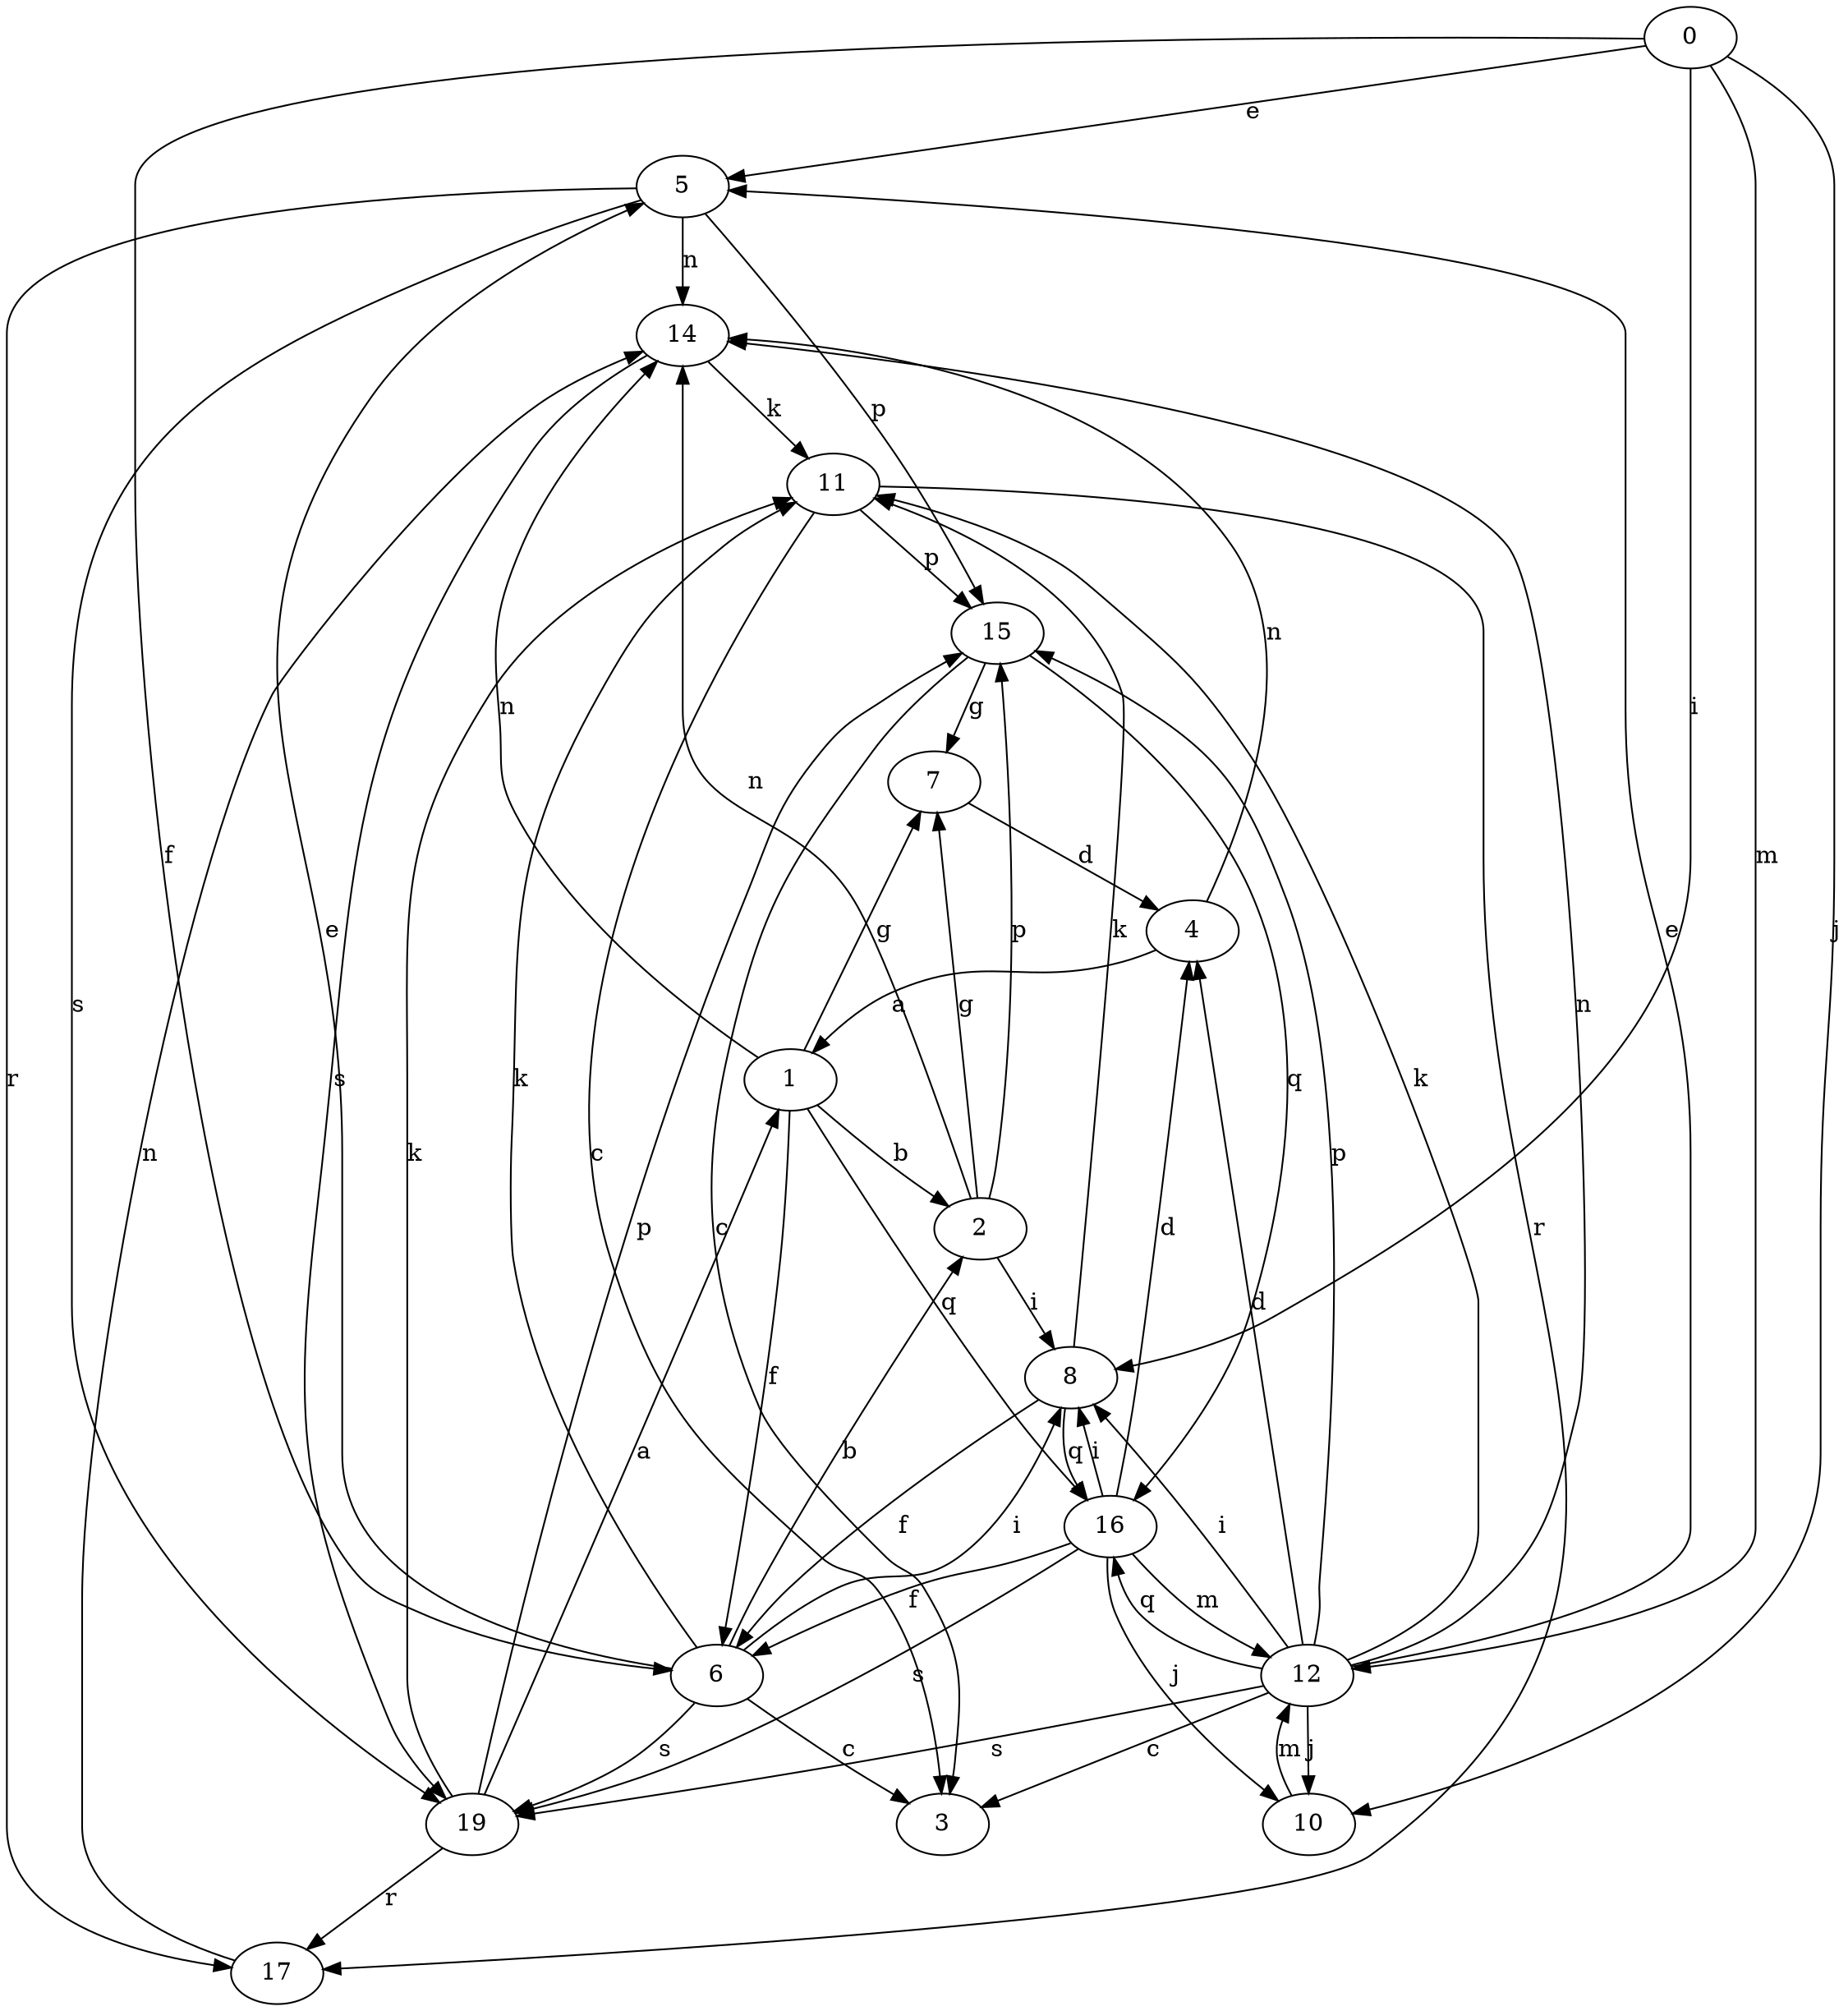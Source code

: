 strict digraph  {
0;
1;
2;
3;
4;
5;
6;
7;
8;
10;
11;
12;
14;
15;
16;
17;
19;
0 -> 5  [label=e];
0 -> 6  [label=f];
0 -> 8  [label=i];
0 -> 10  [label=j];
0 -> 12  [label=m];
1 -> 2  [label=b];
1 -> 6  [label=f];
1 -> 7  [label=g];
1 -> 14  [label=n];
1 -> 16  [label=q];
2 -> 7  [label=g];
2 -> 8  [label=i];
2 -> 14  [label=n];
2 -> 15  [label=p];
4 -> 1  [label=a];
4 -> 14  [label=n];
5 -> 14  [label=n];
5 -> 15  [label=p];
5 -> 17  [label=r];
5 -> 19  [label=s];
6 -> 2  [label=b];
6 -> 3  [label=c];
6 -> 5  [label=e];
6 -> 8  [label=i];
6 -> 11  [label=k];
6 -> 19  [label=s];
7 -> 4  [label=d];
8 -> 6  [label=f];
8 -> 11  [label=k];
8 -> 16  [label=q];
10 -> 12  [label=m];
11 -> 3  [label=c];
11 -> 15  [label=p];
11 -> 17  [label=r];
12 -> 3  [label=c];
12 -> 4  [label=d];
12 -> 5  [label=e];
12 -> 8  [label=i];
12 -> 10  [label=j];
12 -> 11  [label=k];
12 -> 14  [label=n];
12 -> 15  [label=p];
12 -> 16  [label=q];
12 -> 19  [label=s];
14 -> 11  [label=k];
14 -> 19  [label=s];
15 -> 3  [label=c];
15 -> 7  [label=g];
15 -> 16  [label=q];
16 -> 4  [label=d];
16 -> 6  [label=f];
16 -> 8  [label=i];
16 -> 10  [label=j];
16 -> 12  [label=m];
16 -> 19  [label=s];
17 -> 14  [label=n];
19 -> 1  [label=a];
19 -> 11  [label=k];
19 -> 15  [label=p];
19 -> 17  [label=r];
}
